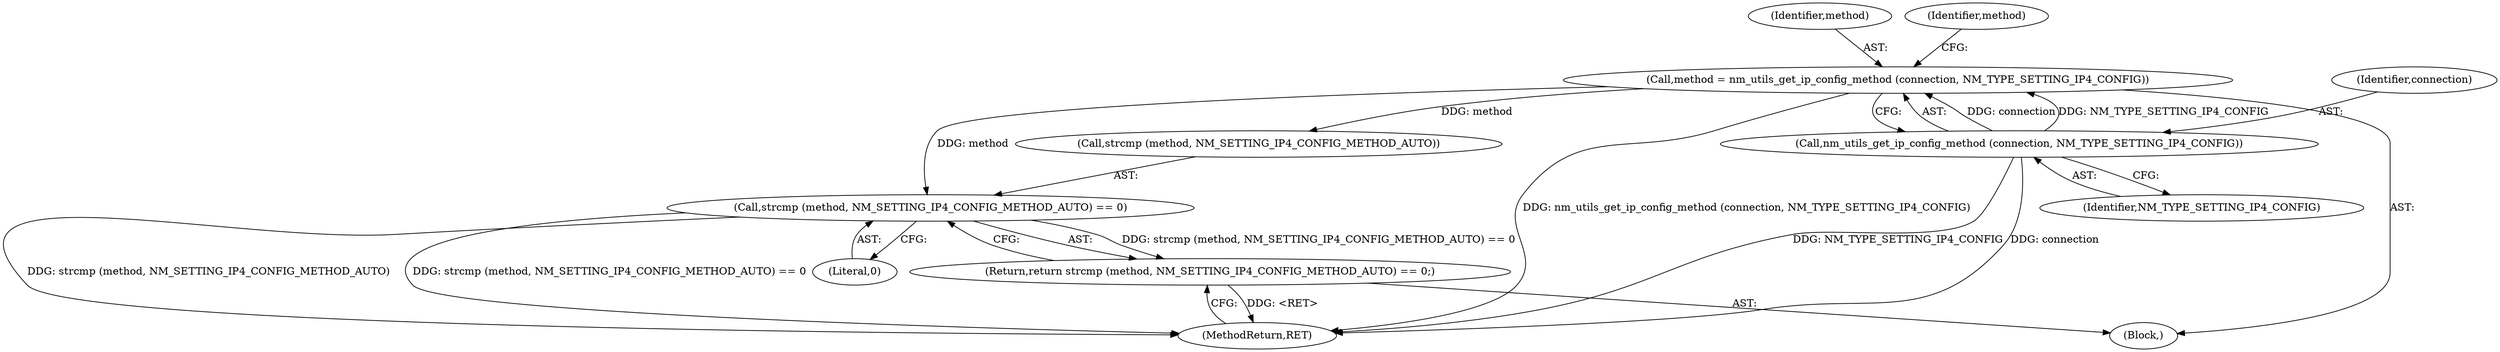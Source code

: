 digraph "0_NetworkManager_d5fc88e573fa58b93034b04d35a2454f5d28cad9@API" {
"1005697" [label="(Call,strcmp (method, NM_SETTING_IP4_CONFIG_METHOD_AUTO) == 0)"];
"1005691" [label="(Call,method = nm_utils_get_ip_config_method (connection, NM_TYPE_SETTING_IP4_CONFIG))"];
"1005693" [label="(Call,nm_utils_get_ip_config_method (connection, NM_TYPE_SETTING_IP4_CONFIG))"];
"1005696" [label="(Return,return strcmp (method, NM_SETTING_IP4_CONFIG_METHOD_AUTO) == 0;)"];
"1005701" [label="(Literal,0)"];
"1005692" [label="(Identifier,method)"];
"1005694" [label="(Identifier,connection)"];
"1005693" [label="(Call,nm_utils_get_ip_config_method (connection, NM_TYPE_SETTING_IP4_CONFIG))"];
"1005697" [label="(Call,strcmp (method, NM_SETTING_IP4_CONFIG_METHOD_AUTO) == 0)"];
"1005689" [label="(Block,)"];
"1007368" [label="(MethodReturn,RET)"];
"1005695" [label="(Identifier,NM_TYPE_SETTING_IP4_CONFIG)"];
"1005699" [label="(Identifier,method)"];
"1005691" [label="(Call,method = nm_utils_get_ip_config_method (connection, NM_TYPE_SETTING_IP4_CONFIG))"];
"1005698" [label="(Call,strcmp (method, NM_SETTING_IP4_CONFIG_METHOD_AUTO))"];
"1005696" [label="(Return,return strcmp (method, NM_SETTING_IP4_CONFIG_METHOD_AUTO) == 0;)"];
"1005697" -> "1005696"  [label="AST: "];
"1005697" -> "1005701"  [label="CFG: "];
"1005698" -> "1005697"  [label="AST: "];
"1005701" -> "1005697"  [label="AST: "];
"1005696" -> "1005697"  [label="CFG: "];
"1005697" -> "1007368"  [label="DDG: strcmp (method, NM_SETTING_IP4_CONFIG_METHOD_AUTO)"];
"1005697" -> "1007368"  [label="DDG: strcmp (method, NM_SETTING_IP4_CONFIG_METHOD_AUTO) == 0"];
"1005697" -> "1005696"  [label="DDG: strcmp (method, NM_SETTING_IP4_CONFIG_METHOD_AUTO) == 0"];
"1005691" -> "1005697"  [label="DDG: method"];
"1005691" -> "1005689"  [label="AST: "];
"1005691" -> "1005693"  [label="CFG: "];
"1005692" -> "1005691"  [label="AST: "];
"1005693" -> "1005691"  [label="AST: "];
"1005699" -> "1005691"  [label="CFG: "];
"1005691" -> "1007368"  [label="DDG: nm_utils_get_ip_config_method (connection, NM_TYPE_SETTING_IP4_CONFIG)"];
"1005693" -> "1005691"  [label="DDG: connection"];
"1005693" -> "1005691"  [label="DDG: NM_TYPE_SETTING_IP4_CONFIG"];
"1005691" -> "1005698"  [label="DDG: method"];
"1005693" -> "1005695"  [label="CFG: "];
"1005694" -> "1005693"  [label="AST: "];
"1005695" -> "1005693"  [label="AST: "];
"1005693" -> "1007368"  [label="DDG: NM_TYPE_SETTING_IP4_CONFIG"];
"1005693" -> "1007368"  [label="DDG: connection"];
"1005696" -> "1005689"  [label="AST: "];
"1007368" -> "1005696"  [label="CFG: "];
"1005696" -> "1007368"  [label="DDG: <RET>"];
}

